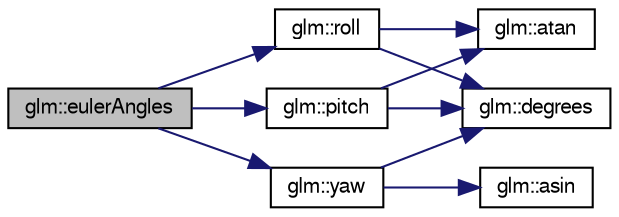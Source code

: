 digraph G
{
  bgcolor="transparent";
  edge [fontname="FreeSans",fontsize=10,labelfontname="FreeSans",labelfontsize=10];
  node [fontname="FreeSans",fontsize=10,shape=record];
  rankdir=LR;
  Node1 [label="glm::eulerAngles",height=0.2,width=0.4,color="black", fillcolor="grey75", style="filled" fontcolor="black"];
  Node1 -> Node2 [color="midnightblue",fontsize=10,style="solid"];
  Node2 [label="glm::pitch",height=0.2,width=0.4,color="black",URL="$group__gtc__quaternion.html#g091250a9d0674463c4c9342563184bcd"];
  Node2 -> Node3 [color="midnightblue",fontsize=10,style="solid"];
  Node3 [label="glm::atan",height=0.2,width=0.4,color="black",URL="$group__core__func__trigonometric.html#g459eaa7149e799125acda24938114746"];
  Node2 -> Node4 [color="midnightblue",fontsize=10,style="solid"];
  Node4 [label="glm::degrees",height=0.2,width=0.4,color="black",URL="$group__core__func__trigonometric.html#gcb63bdf23d5e084a5b6a2ed0ae395e64"];
  Node1 -> Node5 [color="midnightblue",fontsize=10,style="solid"];
  Node5 [label="glm::roll",height=0.2,width=0.4,color="black",URL="$group__gtc__quaternion.html#g3f58a75c69ff56cb9c83ea237abc1414"];
  Node5 -> Node3 [color="midnightblue",fontsize=10,style="solid"];
  Node5 -> Node4 [color="midnightblue",fontsize=10,style="solid"];
  Node1 -> Node6 [color="midnightblue",fontsize=10,style="solid"];
  Node6 [label="glm::yaw",height=0.2,width=0.4,color="black",URL="$group__gtc__quaternion.html#g36e24dea9793778d8b1093daed17eba1"];
  Node6 -> Node7 [color="midnightblue",fontsize=10,style="solid"];
  Node7 [label="glm::asin",height=0.2,width=0.4,color="black",URL="$group__core__func__trigonometric.html#gb87756fced3e8d3f58b24b65c8166b77"];
  Node6 -> Node4 [color="midnightblue",fontsize=10,style="solid"];
}
